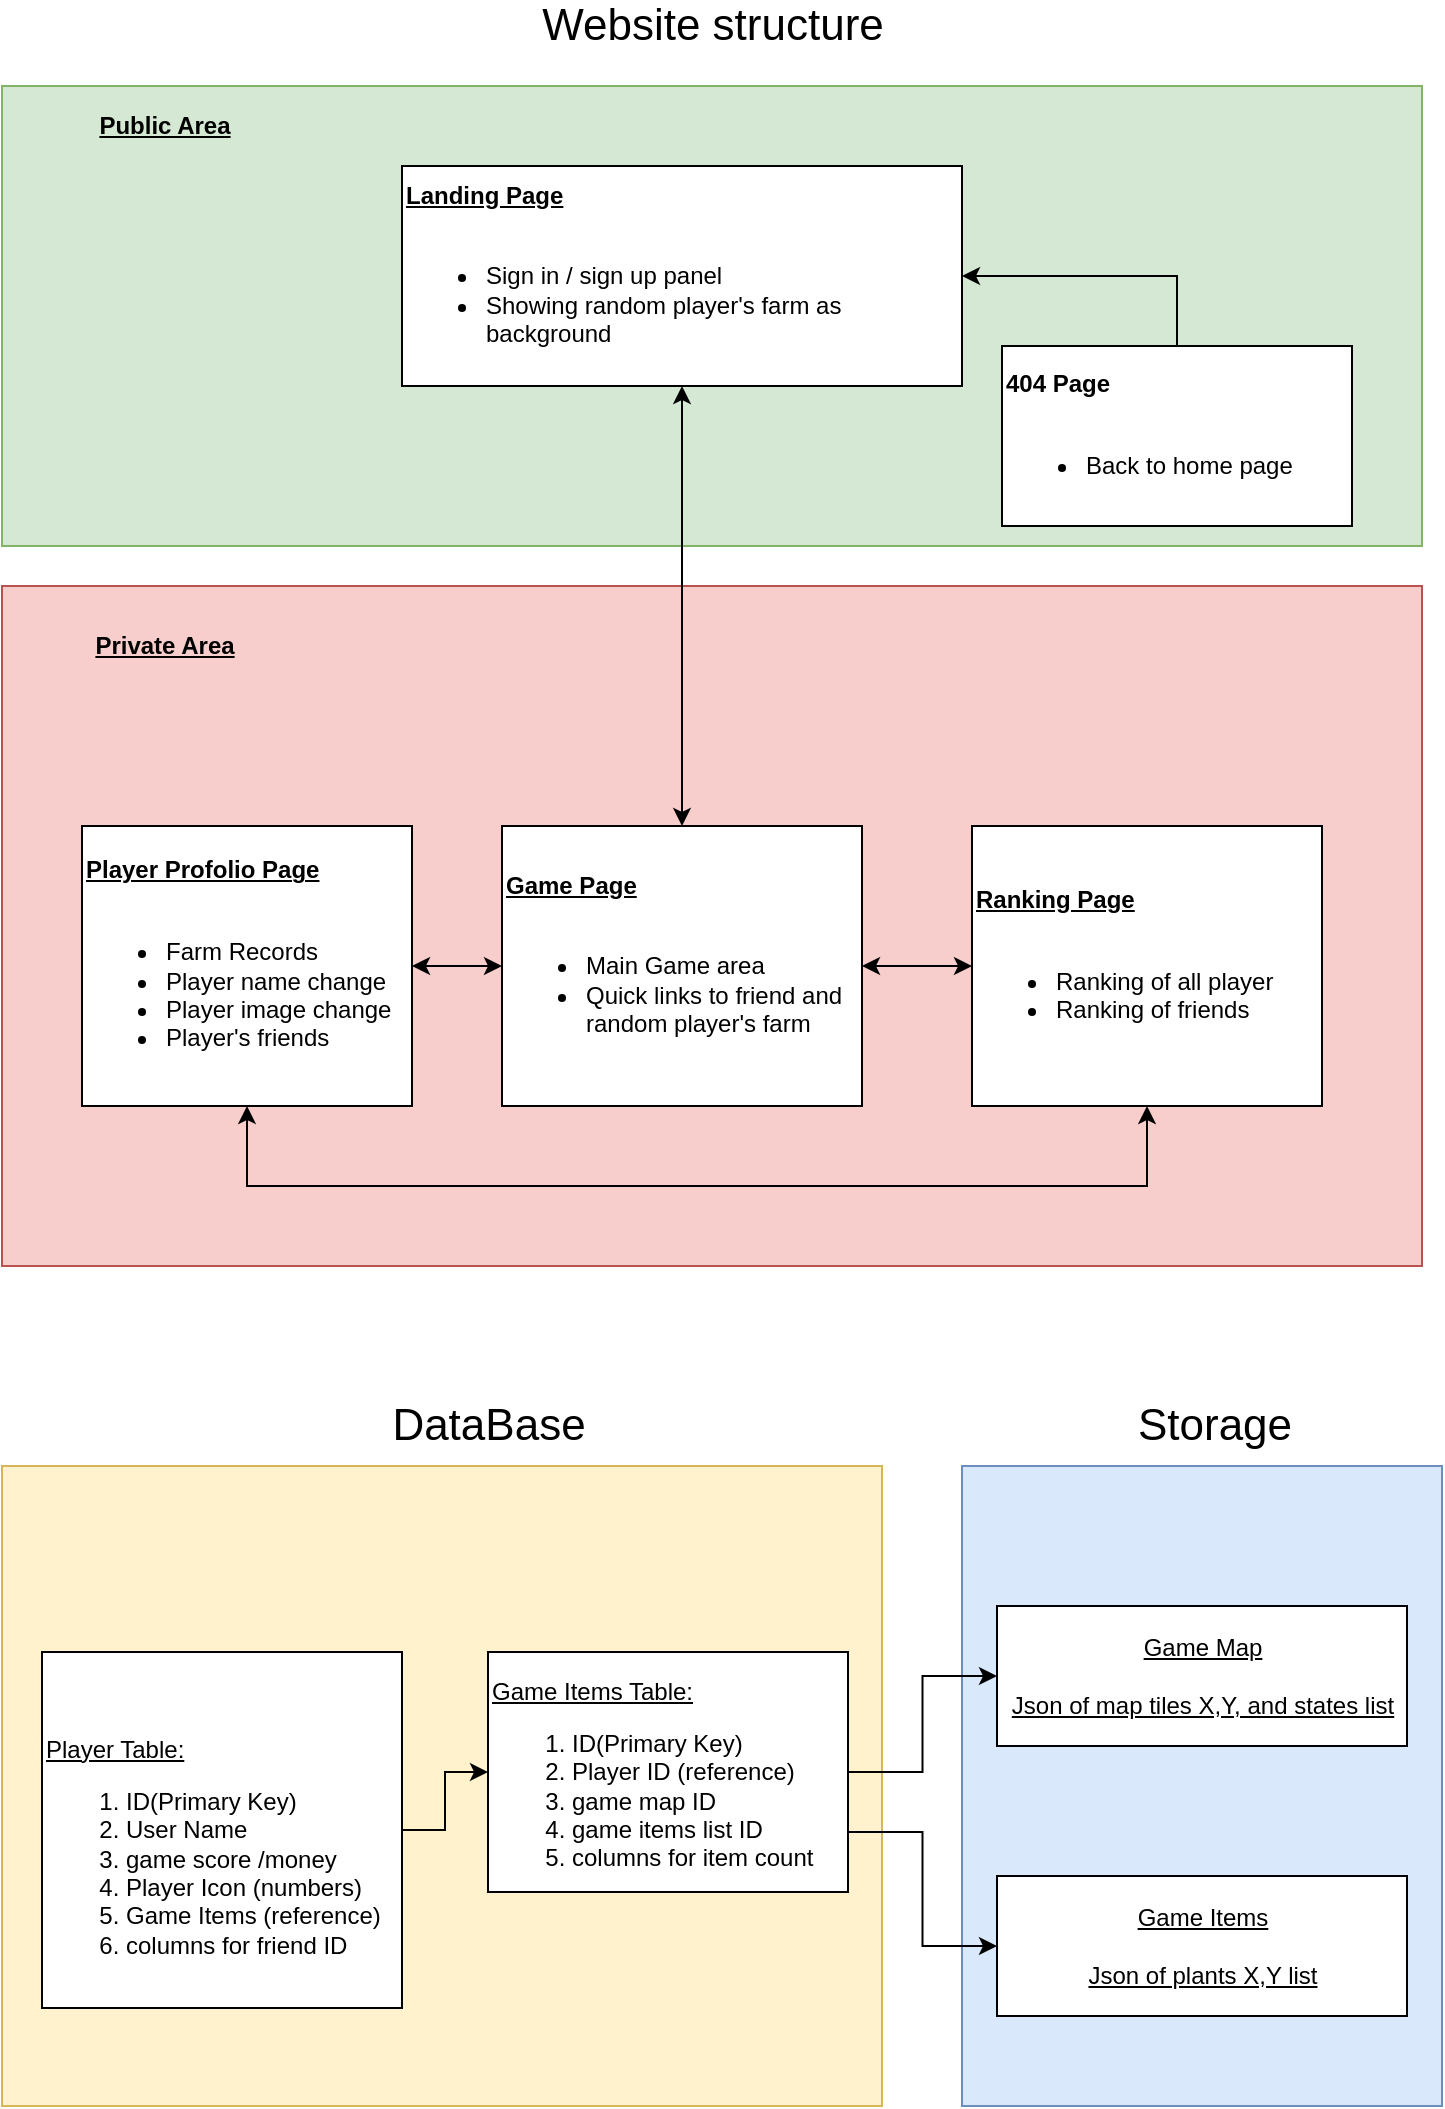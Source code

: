 <mxfile version="12.2.4" pages="1"><diagram id="XdIwv4lQ8_fS5-DtDzAZ" name="Page-1"><mxGraphModel dx="1088" dy="894" grid="1" gridSize="10" guides="1" tooltips="1" connect="1" arrows="1" fold="1" page="1" pageScale="1" pageWidth="850" pageHeight="1100" math="0" shadow="0"><root><mxCell id="0"/><mxCell id="1" parent="0"/><mxCell id="55" value="" style="rounded=0;whiteSpace=wrap;html=1;fillColor=#dae8fc;strokeColor=#6c8ebf;" parent="1" vertex="1"><mxGeometry x="560" y="750" width="240" height="320" as="geometry"/></mxCell><mxCell id="46" value="" style="rounded=0;whiteSpace=wrap;html=1;fillColor=#fff2cc;strokeColor=#d6b656;" parent="1" vertex="1"><mxGeometry x="80" y="750" width="440" height="320" as="geometry"/></mxCell><mxCell id="40" value="" style="rounded=0;whiteSpace=wrap;html=1;fillColor=#f8cecc;strokeColor=#b85450;" parent="1" vertex="1"><mxGeometry x="80" y="310" width="710" height="340" as="geometry"/></mxCell><mxCell id="32" value="" style="rounded=0;whiteSpace=wrap;html=1;shadow=0;glass=0;comic=0;fillColor=#d5e8d4;strokeColor=#82b366;" parent="1" vertex="1"><mxGeometry x="80" y="60" width="710" height="230" as="geometry"/></mxCell><mxCell id="23" style="edgeStyle=orthogonalEdgeStyle;rounded=0;orthogonalLoop=1;jettySize=auto;html=1;entryX=0.5;entryY=0;entryDx=0;entryDy=0;startArrow=classic;startFill=1;" parent="1" source="19" target="20" edge="1"><mxGeometry relative="1" as="geometry"/></mxCell><mxCell id="19" value="&lt;b&gt;&lt;u&gt;Landing Page&lt;br&gt;&lt;/u&gt;&lt;/b&gt;&lt;br&gt;&lt;ul&gt;&lt;li&gt;&lt;span&gt;Sign in / sign up panel&lt;/span&gt;&lt;/li&gt;&lt;li&gt;&lt;span&gt;Showing random player's farm as background&lt;/span&gt;&lt;/li&gt;&lt;/ul&gt;" style="rounded=0;whiteSpace=wrap;html=1;shadow=0;glass=0;comic=0;align=left;" parent="1" vertex="1"><mxGeometry x="280" y="100" width="280" height="110" as="geometry"/></mxCell><mxCell id="26" style="edgeStyle=orthogonalEdgeStyle;rounded=0;orthogonalLoop=1;jettySize=auto;html=1;entryX=1;entryY=0.5;entryDx=0;entryDy=0;startArrow=classic;startFill=1;" parent="1" source="20" target="22" edge="1"><mxGeometry relative="1" as="geometry"/></mxCell><mxCell id="29" style="edgeStyle=orthogonalEdgeStyle;rounded=0;orthogonalLoop=1;jettySize=auto;html=1;entryX=0;entryY=0.5;entryDx=0;entryDy=0;startArrow=classic;startFill=1;" parent="1" source="20" target="21" edge="1"><mxGeometry relative="1" as="geometry"/></mxCell><mxCell id="20" value="&lt;b&gt;&lt;u&gt;Game Page&lt;/u&gt;&lt;/b&gt;&lt;br&gt;&lt;br&gt;&lt;ul&gt;&lt;li&gt;Main Game area&lt;/li&gt;&lt;li&gt;Quick links to friend and random player's farm&lt;/li&gt;&lt;/ul&gt;" style="rounded=0;whiteSpace=wrap;html=1;shadow=0;glass=0;comic=0;align=left;" parent="1" vertex="1"><mxGeometry x="330" y="430" width="180" height="140" as="geometry"/></mxCell><mxCell id="43" style="edgeStyle=orthogonalEdgeStyle;rounded=0;orthogonalLoop=1;jettySize=auto;html=1;exitX=0.5;exitY=1;exitDx=0;exitDy=0;entryX=0.5;entryY=1;entryDx=0;entryDy=0;startArrow=classic;startFill=1;" parent="1" source="21" target="22" edge="1"><mxGeometry relative="1" as="geometry"><Array as="points"><mxPoint x="653" y="610"/><mxPoint x="203" y="610"/></Array></mxGeometry></mxCell><mxCell id="21" value="&lt;u&gt;&lt;b&gt;Ranking Page&lt;/b&gt;&lt;br&gt;&lt;/u&gt;&lt;br&gt;&lt;ul&gt;&lt;li&gt;Ranking of all player&lt;/li&gt;&lt;li&gt;Ranking of friends&lt;/li&gt;&lt;/ul&gt;" style="rounded=0;whiteSpace=wrap;html=1;shadow=0;glass=0;comic=0;align=left;" parent="1" vertex="1"><mxGeometry x="565" y="430" width="175" height="140" as="geometry"/></mxCell><mxCell id="22" value="&lt;b&gt;&lt;u&gt;Player Profolio Page&lt;/u&gt;&lt;/b&gt;&lt;br&gt;&lt;br&gt;&lt;ul&gt;&lt;li&gt;Farm Records&lt;/li&gt;&lt;li&gt;Player name change&lt;/li&gt;&lt;li&gt;Player image change&lt;/li&gt;&lt;li&gt;Player's friends&lt;/li&gt;&lt;/ul&gt;" style="rounded=0;whiteSpace=wrap;html=1;shadow=0;glass=0;comic=0;align=left;" parent="1" vertex="1"><mxGeometry x="120" y="430" width="165" height="140" as="geometry"/></mxCell><mxCell id="33" value="&lt;font style=&quot;font-size: 22px&quot;&gt;Website structure&lt;/font&gt;" style="text;html=1;strokeColor=none;fillColor=none;align=center;verticalAlign=middle;whiteSpace=wrap;rounded=0;shadow=0;glass=0;comic=0;" parent="1" vertex="1"><mxGeometry x="331.5" y="20" width="207" height="20" as="geometry"/></mxCell><mxCell id="38" style="edgeStyle=orthogonalEdgeStyle;rounded=0;orthogonalLoop=1;jettySize=auto;html=1;" parent="1" source="37" target="19" edge="1"><mxGeometry relative="1" as="geometry"><Array as="points"><mxPoint x="668" y="155"/></Array></mxGeometry></mxCell><mxCell id="37" value="&lt;b&gt;404 Page&lt;/b&gt;&lt;br&gt;&lt;br&gt;&lt;ul&gt;&lt;li&gt;Back to home page&lt;/li&gt;&lt;/ul&gt;" style="rounded=0;whiteSpace=wrap;html=1;shadow=0;glass=0;comic=0;align=left;" parent="1" vertex="1"><mxGeometry x="580" y="190" width="175" height="90" as="geometry"/></mxCell><mxCell id="41" value="&lt;b&gt;&lt;u&gt;Public Area&lt;/u&gt;&lt;/b&gt;" style="text;html=1;strokeColor=none;fillColor=none;align=center;verticalAlign=middle;whiteSpace=wrap;rounded=0;shadow=0;glass=0;comic=0;" parent="1" vertex="1"><mxGeometry x="90" y="70" width="143" height="20" as="geometry"/></mxCell><mxCell id="42" value="&lt;b&gt;&lt;u&gt;Private Area&lt;/u&gt;&lt;/b&gt;" style="text;html=1;strokeColor=none;fillColor=none;align=center;verticalAlign=middle;whiteSpace=wrap;rounded=0;shadow=0;glass=0;comic=0;" parent="1" vertex="1"><mxGeometry x="90" y="330" width="143" height="20" as="geometry"/></mxCell><mxCell id="50" style="edgeStyle=orthogonalEdgeStyle;rounded=0;orthogonalLoop=1;jettySize=auto;html=1;" parent="1" source="44" target="45" edge="1"><mxGeometry relative="1" as="geometry"/></mxCell><mxCell id="44" value="&lt;br&gt;&lt;br&gt;&lt;span&gt;&lt;u&gt;Player Table:&lt;/u&gt;&lt;br&gt;&lt;ol&gt;&lt;li&gt;&lt;span&gt;ID(Primary Key)&lt;/span&gt;&lt;/li&gt;&lt;li&gt;User Name&lt;/li&gt;&lt;li&gt;game score /money&lt;/li&gt;&lt;li&gt;Player Icon (numbers)&lt;/li&gt;&lt;li&gt;Game Items (reference)&lt;/li&gt;&lt;li&gt;columns for friend ID&lt;/li&gt;&lt;/ol&gt;&lt;/span&gt;" style="rounded=0;whiteSpace=wrap;html=1;shadow=0;glass=0;comic=0;align=left;" parent="1" vertex="1"><mxGeometry x="100" y="843" width="180" height="178" as="geometry"/></mxCell><mxCell id="52" style="edgeStyle=orthogonalEdgeStyle;rounded=0;orthogonalLoop=1;jettySize=auto;html=1;exitX=1;exitY=0.5;exitDx=0;exitDy=0;entryX=0;entryY=0.5;entryDx=0;entryDy=0;" parent="1" source="45" target="51" edge="1"><mxGeometry relative="1" as="geometry"/></mxCell><mxCell id="54" style="edgeStyle=orthogonalEdgeStyle;rounded=0;orthogonalLoop=1;jettySize=auto;html=1;exitX=1;exitY=0.75;exitDx=0;exitDy=0;entryX=0;entryY=0.5;entryDx=0;entryDy=0;" parent="1" source="45" target="53" edge="1"><mxGeometry relative="1" as="geometry"/></mxCell><mxCell id="45" value="&lt;br&gt;&lt;span&gt;&lt;u&gt;Game Items Table:&lt;/u&gt;&lt;br&gt;&lt;ol&gt;&lt;li&gt;ID(Primary Key)&lt;/li&gt;&lt;li&gt;Player ID (reference)&lt;/li&gt;&lt;li&gt;game map ID&lt;/li&gt;&lt;li&gt;game items list ID&lt;/li&gt;&lt;li&gt;columns for item count&lt;/li&gt;&lt;/ol&gt;&lt;/span&gt;" style="rounded=0;whiteSpace=wrap;html=1;shadow=0;glass=0;comic=0;align=left;" parent="1" vertex="1"><mxGeometry x="323" y="843" width="180" height="120" as="geometry"/></mxCell><mxCell id="47" value="&lt;font style=&quot;font-size: 22px&quot;&gt;DataBase&lt;/font&gt;" style="text;html=1;strokeColor=none;fillColor=none;align=center;verticalAlign=middle;whiteSpace=wrap;rounded=0;shadow=0;glass=0;comic=0;" parent="1" vertex="1"><mxGeometry x="219.5" y="720" width="207" height="20" as="geometry"/></mxCell><mxCell id="51" value="&lt;u&gt;Game Map&lt;br&gt;&lt;br&gt;Json of map tiles X,Y, and states list&lt;br&gt;&lt;/u&gt;" style="rounded=0;whiteSpace=wrap;html=1;" parent="1" vertex="1"><mxGeometry x="577.5" y="820" width="205" height="70" as="geometry"/></mxCell><mxCell id="53" value="&lt;u&gt;Game Items&lt;br&gt;&lt;br&gt;Json of plants X,Y list&lt;br&gt;&lt;/u&gt;" style="rounded=0;whiteSpace=wrap;html=1;" parent="1" vertex="1"><mxGeometry x="577.5" y="955" width="205" height="70" as="geometry"/></mxCell><mxCell id="56" value="&lt;font style=&quot;font-size: 22px&quot;&gt;Storage&lt;/font&gt;" style="text;html=1;strokeColor=none;fillColor=none;align=center;verticalAlign=middle;whiteSpace=wrap;rounded=0;shadow=0;glass=0;comic=0;" parent="1" vertex="1"><mxGeometry x="583" y="720" width="207" height="20" as="geometry"/></mxCell></root></mxGraphModel></diagram></mxfile>